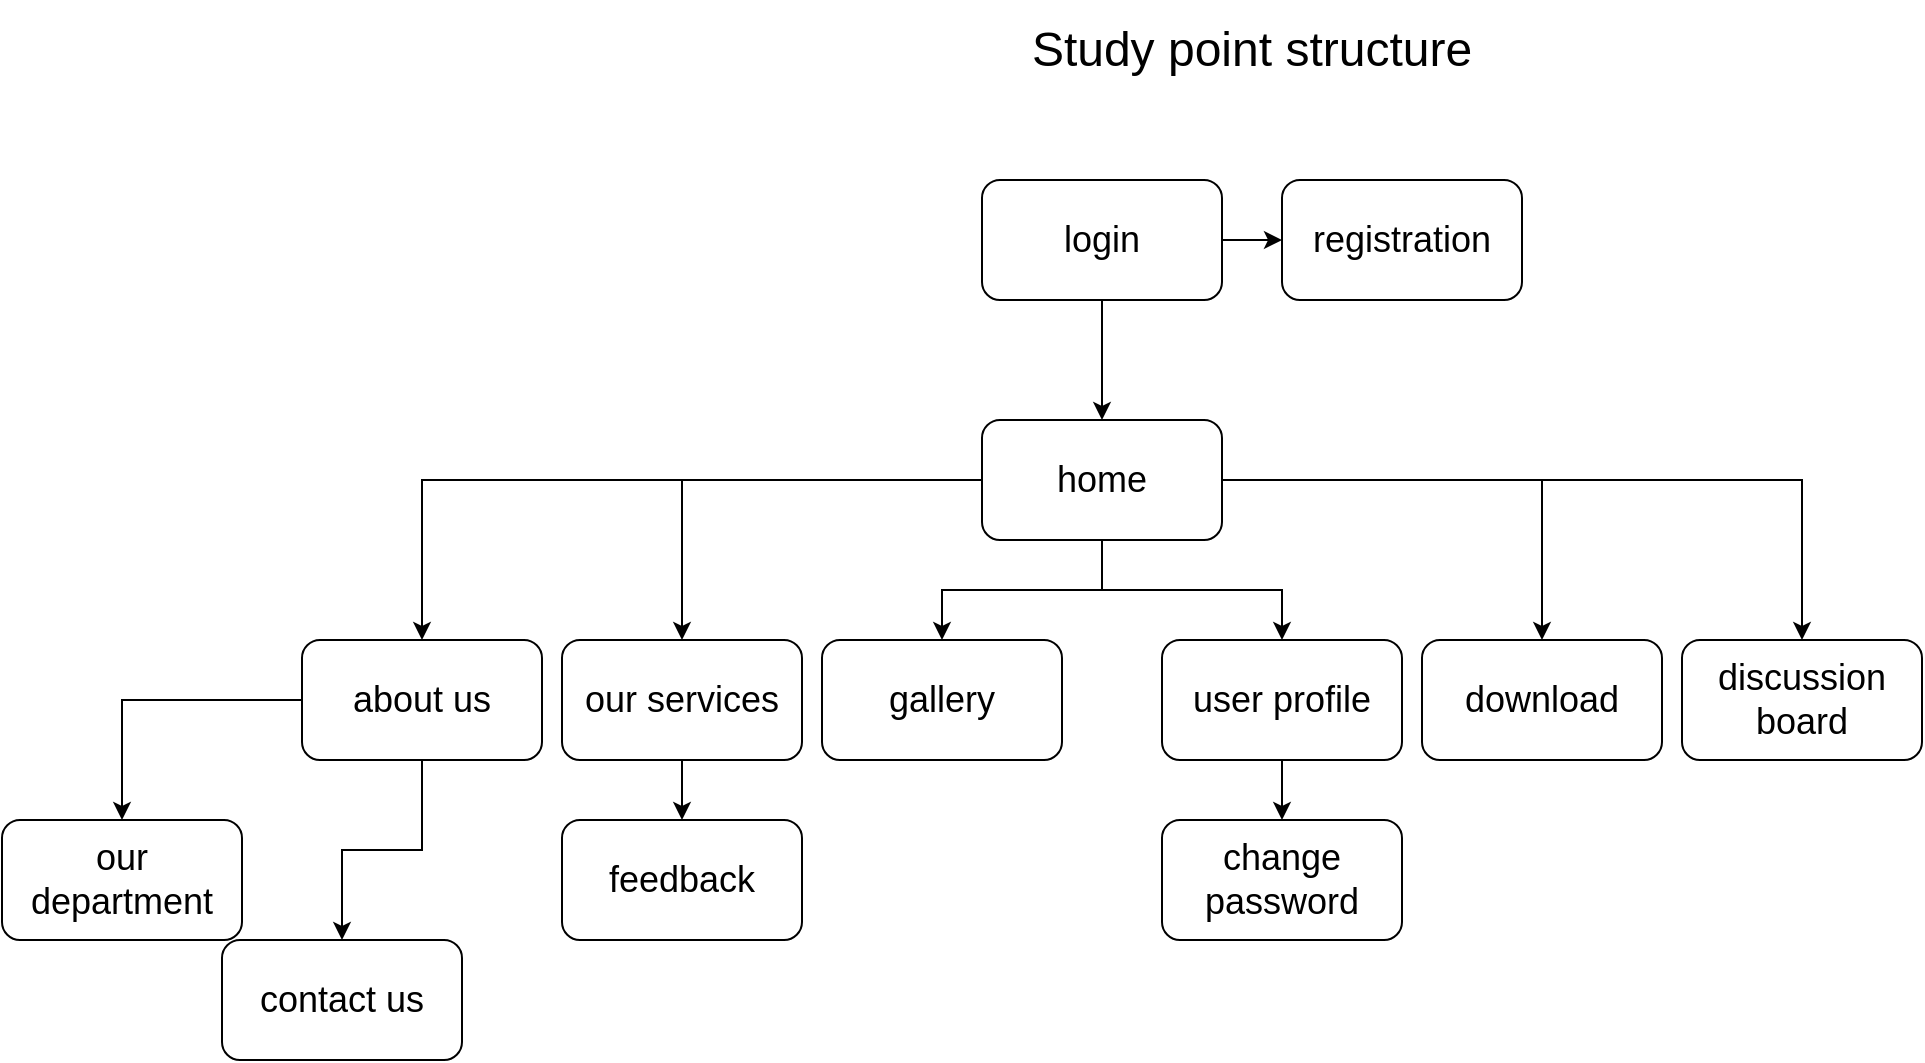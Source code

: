 <mxfile version="17.4.6" type="device"><diagram id="KePlhqrnb-0xp8USeRGL" name="Page-1"><mxGraphModel dx="1854" dy="436" grid="1" gridSize="10" guides="1" tooltips="1" connect="1" arrows="1" fold="1" page="1" pageScale="1" pageWidth="850" pageHeight="1100" math="0" shadow="0"><root><mxCell id="0"/><mxCell id="1" parent="0"/><mxCell id="bJm0wNLHx5bMC8PD2lx--1" value="&lt;font style=&quot;font-size: 24px&quot;&gt;Study point structure&lt;/font&gt;" style="text;html=1;strokeColor=none;fillColor=none;align=center;verticalAlign=middle;whiteSpace=wrap;rounded=0;" parent="1" vertex="1"><mxGeometry x="250" y="10" width="230" height="50" as="geometry"/></mxCell><mxCell id="kj6KJtV9NtSDKpvMzba4-3" style="edgeStyle=orthogonalEdgeStyle;rounded=0;orthogonalLoop=1;jettySize=auto;html=1;entryX=0.5;entryY=0;entryDx=0;entryDy=0;" edge="1" parent="1" source="bJm0wNLHx5bMC8PD2lx--3" target="bJm0wNLHx5bMC8PD2lx--15"><mxGeometry relative="1" as="geometry"/></mxCell><mxCell id="kj6KJtV9NtSDKpvMzba4-4" style="edgeStyle=orthogonalEdgeStyle;rounded=0;orthogonalLoop=1;jettySize=auto;html=1;entryX=0.5;entryY=0;entryDx=0;entryDy=0;" edge="1" parent="1" source="bJm0wNLHx5bMC8PD2lx--3" target="bJm0wNLHx5bMC8PD2lx--14"><mxGeometry relative="1" as="geometry"><mxPoint x="500" y="320" as="targetPoint"/></mxGeometry></mxCell><mxCell id="kj6KJtV9NtSDKpvMzba4-5" style="edgeStyle=orthogonalEdgeStyle;rounded=0;orthogonalLoop=1;jettySize=auto;html=1;" edge="1" parent="1" source="bJm0wNLHx5bMC8PD2lx--3" target="bJm0wNLHx5bMC8PD2lx--13"><mxGeometry relative="1" as="geometry"/></mxCell><mxCell id="kj6KJtV9NtSDKpvMzba4-6" style="edgeStyle=orthogonalEdgeStyle;rounded=0;orthogonalLoop=1;jettySize=auto;html=1;entryX=0.5;entryY=0;entryDx=0;entryDy=0;" edge="1" parent="1" source="bJm0wNLHx5bMC8PD2lx--3" target="bJm0wNLHx5bMC8PD2lx--6"><mxGeometry relative="1" as="geometry"/></mxCell><mxCell id="kj6KJtV9NtSDKpvMzba4-7" style="edgeStyle=orthogonalEdgeStyle;rounded=0;orthogonalLoop=1;jettySize=auto;html=1;entryX=0.5;entryY=0;entryDx=0;entryDy=0;" edge="1" parent="1" source="bJm0wNLHx5bMC8PD2lx--3" target="bJm0wNLHx5bMC8PD2lx--5"><mxGeometry relative="1" as="geometry"/></mxCell><mxCell id="kj6KJtV9NtSDKpvMzba4-8" style="edgeStyle=orthogonalEdgeStyle;rounded=0;orthogonalLoop=1;jettySize=auto;html=1;entryX=0.5;entryY=0;entryDx=0;entryDy=0;" edge="1" parent="1" source="bJm0wNLHx5bMC8PD2lx--3" target="bJm0wNLHx5bMC8PD2lx--4"><mxGeometry relative="1" as="geometry"/></mxCell><mxCell id="bJm0wNLHx5bMC8PD2lx--3" value="home" style="rounded=1;whiteSpace=wrap;html=1;fontSize=18;" parent="1" vertex="1"><mxGeometry x="230" y="220" width="120" height="60" as="geometry"/></mxCell><mxCell id="bJm0wNLHx5bMC8PD2lx--43" style="edgeStyle=orthogonalEdgeStyle;rounded=0;orthogonalLoop=1;jettySize=auto;html=1;entryX=0.5;entryY=0;entryDx=0;entryDy=0;fontSize=18;" parent="1" source="bJm0wNLHx5bMC8PD2lx--4" target="bJm0wNLHx5bMC8PD2lx--7" edge="1"><mxGeometry relative="1" as="geometry"/></mxCell><mxCell id="bJm0wNLHx5bMC8PD2lx--44" style="edgeStyle=orthogonalEdgeStyle;rounded=0;orthogonalLoop=1;jettySize=auto;html=1;entryX=0.5;entryY=0;entryDx=0;entryDy=0;fontSize=18;" parent="1" source="bJm0wNLHx5bMC8PD2lx--4" target="bJm0wNLHx5bMC8PD2lx--9" edge="1"><mxGeometry relative="1" as="geometry"/></mxCell><mxCell id="bJm0wNLHx5bMC8PD2lx--4" value="about us" style="rounded=1;whiteSpace=wrap;html=1;fontSize=18;" parent="1" vertex="1"><mxGeometry x="-110" y="330" width="120" height="60" as="geometry"/></mxCell><mxCell id="bJm0wNLHx5bMC8PD2lx--42" style="edgeStyle=orthogonalEdgeStyle;rounded=0;orthogonalLoop=1;jettySize=auto;html=1;entryX=0.5;entryY=0;entryDx=0;entryDy=0;fontSize=18;" parent="1" source="bJm0wNLHx5bMC8PD2lx--5" target="bJm0wNLHx5bMC8PD2lx--16" edge="1"><mxGeometry relative="1" as="geometry"/></mxCell><mxCell id="bJm0wNLHx5bMC8PD2lx--5" value="our services" style="rounded=1;whiteSpace=wrap;html=1;fontSize=18;" parent="1" vertex="1"><mxGeometry x="20" y="330" width="120" height="60" as="geometry"/></mxCell><mxCell id="bJm0wNLHx5bMC8PD2lx--6" value="gallery" style="rounded=1;whiteSpace=wrap;html=1;fontSize=18;" parent="1" vertex="1"><mxGeometry x="150" y="330" width="120" height="60" as="geometry"/></mxCell><mxCell id="bJm0wNLHx5bMC8PD2lx--8" value="registration" style="rounded=1;whiteSpace=wrap;html=1;fontSize=18;" parent="1" vertex="1"><mxGeometry x="380" y="100" width="120" height="60" as="geometry"/></mxCell><mxCell id="bJm0wNLHx5bMC8PD2lx--9" value="contact us" style="rounded=1;whiteSpace=wrap;html=1;fontSize=18;" parent="1" vertex="1"><mxGeometry x="-150" y="480" width="120" height="60" as="geometry"/></mxCell><mxCell id="bJm0wNLHx5bMC8PD2lx--40" style="edgeStyle=orthogonalEdgeStyle;rounded=0;orthogonalLoop=1;jettySize=auto;html=1;fontSize=18;" parent="1" source="bJm0wNLHx5bMC8PD2lx--10" target="bJm0wNLHx5bMC8PD2lx--8" edge="1"><mxGeometry relative="1" as="geometry"/></mxCell><mxCell id="kj6KJtV9NtSDKpvMzba4-2" style="edgeStyle=orthogonalEdgeStyle;rounded=0;orthogonalLoop=1;jettySize=auto;html=1;entryX=0.5;entryY=0;entryDx=0;entryDy=0;" edge="1" parent="1" source="bJm0wNLHx5bMC8PD2lx--10" target="bJm0wNLHx5bMC8PD2lx--3"><mxGeometry relative="1" as="geometry"/></mxCell><mxCell id="bJm0wNLHx5bMC8PD2lx--10" value="login" style="rounded=1;whiteSpace=wrap;html=1;fontSize=18;" parent="1" vertex="1"><mxGeometry x="230" y="100" width="120" height="60" as="geometry"/></mxCell><mxCell id="bJm0wNLHx5bMC8PD2lx--41" style="edgeStyle=orthogonalEdgeStyle;rounded=0;orthogonalLoop=1;jettySize=auto;html=1;fontSize=18;" parent="1" source="bJm0wNLHx5bMC8PD2lx--13" target="bJm0wNLHx5bMC8PD2lx--17" edge="1"><mxGeometry relative="1" as="geometry"/></mxCell><mxCell id="bJm0wNLHx5bMC8PD2lx--13" value="user profile" style="rounded=1;whiteSpace=wrap;html=1;fontSize=18;" parent="1" vertex="1"><mxGeometry x="320" y="330" width="120" height="60" as="geometry"/></mxCell><mxCell id="bJm0wNLHx5bMC8PD2lx--14" value="download" style="rounded=1;whiteSpace=wrap;html=1;fontSize=18;" parent="1" vertex="1"><mxGeometry x="450" y="330" width="120" height="60" as="geometry"/></mxCell><mxCell id="bJm0wNLHx5bMC8PD2lx--15" value="discussion board" style="rounded=1;whiteSpace=wrap;html=1;fontSize=18;" parent="1" vertex="1"><mxGeometry x="580" y="330" width="120" height="60" as="geometry"/></mxCell><mxCell id="bJm0wNLHx5bMC8PD2lx--16" value="feedback" style="rounded=1;whiteSpace=wrap;html=1;fontSize=18;" parent="1" vertex="1"><mxGeometry x="20" y="420" width="120" height="60" as="geometry"/></mxCell><mxCell id="bJm0wNLHx5bMC8PD2lx--17" value="change password" style="rounded=1;whiteSpace=wrap;html=1;fontSize=18;" parent="1" vertex="1"><mxGeometry x="320" y="420" width="120" height="60" as="geometry"/></mxCell><mxCell id="bJm0wNLHx5bMC8PD2lx--7" value="our department" style="rounded=1;whiteSpace=wrap;html=1;fontSize=18;" parent="1" vertex="1"><mxGeometry x="-260" y="420" width="120" height="60" as="geometry"/></mxCell></root></mxGraphModel></diagram></mxfile>